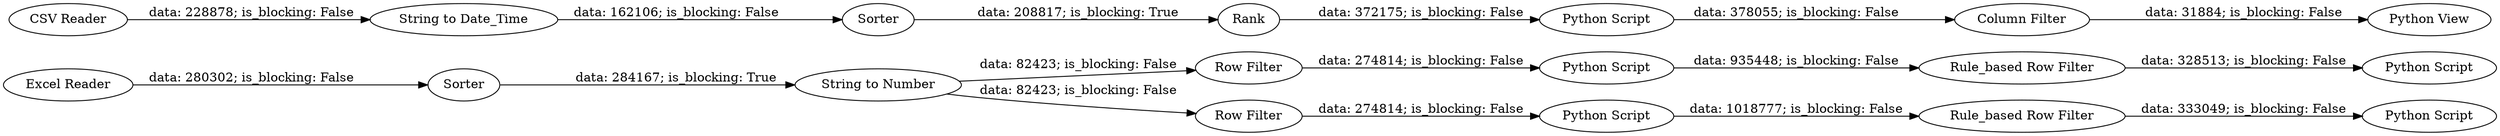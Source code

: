 digraph {
	"-2835108168646302824_46" [label="Rule_based Row Filter"]
	"-2835108168646302824_2" [label="CSV Reader"]
	"-2835108168646302824_51" [label="Python Script"]
	"-2835108168646302824_68" [label=Rank]
	"-2835108168646302824_58" [label=Sorter]
	"-2835108168646302824_61" [label="Column Filter"]
	"-2835108168646302824_69" [label="Python View"]
	"-2835108168646302824_19" [label="Excel Reader"]
	"-2835108168646302824_74" [label="Python Script"]
	"-2835108168646302824_39" [label="Row Filter"]
	"-2835108168646302824_59" [label="String to Date_Time"]
	"-2835108168646302824_40" [label="Python Script"]
	"-2835108168646302824_52" [label="Rule_based Row Filter"]
	"-2835108168646302824_32" [label="String to Number"]
	"-2835108168646302824_45" [label="Python Script"]
	"-2835108168646302824_20" [label=Sorter]
	"-2835108168646302824_57" [label="Row Filter"]
	"-2835108168646302824_53" [label="Python Script"]
	"-2835108168646302824_20" -> "-2835108168646302824_32" [label="data: 284167; is_blocking: True"]
	"-2835108168646302824_59" -> "-2835108168646302824_58" [label="data: 162106; is_blocking: False"]
	"-2835108168646302824_61" -> "-2835108168646302824_69" [label="data: 31884; is_blocking: False"]
	"-2835108168646302824_58" -> "-2835108168646302824_68" [label="data: 208817; is_blocking: True"]
	"-2835108168646302824_32" -> "-2835108168646302824_39" [label="data: 82423; is_blocking: False"]
	"-2835108168646302824_57" -> "-2835108168646302824_51" [label="data: 274814; is_blocking: False"]
	"-2835108168646302824_46" -> "-2835108168646302824_45" [label="data: 328513; is_blocking: False"]
	"-2835108168646302824_39" -> "-2835108168646302824_40" [label="data: 274814; is_blocking: False"]
	"-2835108168646302824_19" -> "-2835108168646302824_20" [label="data: 280302; is_blocking: False"]
	"-2835108168646302824_74" -> "-2835108168646302824_61" [label="data: 378055; is_blocking: False"]
	"-2835108168646302824_2" -> "-2835108168646302824_59" [label="data: 228878; is_blocking: False"]
	"-2835108168646302824_52" -> "-2835108168646302824_53" [label="data: 333049; is_blocking: False"]
	"-2835108168646302824_51" -> "-2835108168646302824_52" [label="data: 1018777; is_blocking: False"]
	"-2835108168646302824_68" -> "-2835108168646302824_74" [label="data: 372175; is_blocking: False"]
	"-2835108168646302824_32" -> "-2835108168646302824_57" [label="data: 82423; is_blocking: False"]
	"-2835108168646302824_40" -> "-2835108168646302824_46" [label="data: 935448; is_blocking: False"]
	rankdir=LR
}

